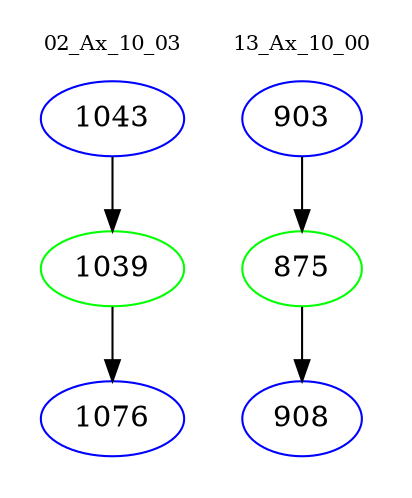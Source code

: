 digraph{
subgraph cluster_0 {
color = white
label = "02_Ax_10_03";
fontsize=10;
T0_1043 [label="1043", color="blue"]
T0_1043 -> T0_1039 [color="black"]
T0_1039 [label="1039", color="green"]
T0_1039 -> T0_1076 [color="black"]
T0_1076 [label="1076", color="blue"]
}
subgraph cluster_1 {
color = white
label = "13_Ax_10_00";
fontsize=10;
T1_903 [label="903", color="blue"]
T1_903 -> T1_875 [color="black"]
T1_875 [label="875", color="green"]
T1_875 -> T1_908 [color="black"]
T1_908 [label="908", color="blue"]
}
}
